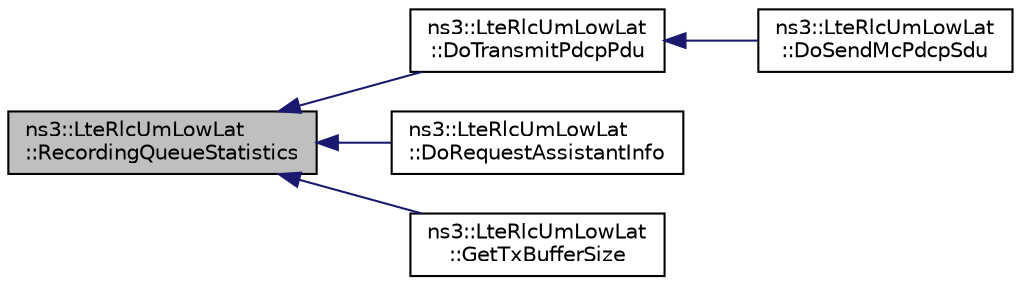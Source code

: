 digraph "ns3::LteRlcUmLowLat::RecordingQueueStatistics"
{
  edge [fontname="Helvetica",fontsize="10",labelfontname="Helvetica",labelfontsize="10"];
  node [fontname="Helvetica",fontsize="10",shape=record];
  rankdir="LR";
  Node1 [label="ns3::LteRlcUmLowLat\l::RecordingQueueStatistics",height=0.2,width=0.4,color="black", fillcolor="grey75", style="filled", fontcolor="black"];
  Node1 -> Node2 [dir="back",color="midnightblue",fontsize="10",style="solid"];
  Node2 [label="ns3::LteRlcUmLowLat\l::DoTransmitPdcpPdu",height=0.2,width=0.4,color="black", fillcolor="white", style="filled",URL="$dd/df9/classns3_1_1LteRlcUmLowLat.html#a570cdc49dbbc3de40fd81c5f31bfcdb9"];
  Node2 -> Node3 [dir="back",color="midnightblue",fontsize="10",style="solid"];
  Node3 [label="ns3::LteRlcUmLowLat\l::DoSendMcPdcpSdu",height=0.2,width=0.4,color="black", fillcolor="white", style="filled",URL="$dd/df9/classns3_1_1LteRlcUmLowLat.html#ac3e42361a581c35fa01291aab59f231f"];
  Node1 -> Node4 [dir="back",color="midnightblue",fontsize="10",style="solid"];
  Node4 [label="ns3::LteRlcUmLowLat\l::DoRequestAssistantInfo",height=0.2,width=0.4,color="black", fillcolor="white", style="filled",URL="$dd/df9/classns3_1_1LteRlcUmLowLat.html#a035004211f533b215ce63f52b21c8bc8"];
  Node1 -> Node5 [dir="back",color="midnightblue",fontsize="10",style="solid"];
  Node5 [label="ns3::LteRlcUmLowLat\l::GetTxBufferSize",height=0.2,width=0.4,color="black", fillcolor="white", style="filled",URL="$dd/df9/classns3_1_1LteRlcUmLowLat.html#ada895a32edc0d629306e124e113d725c"];
}
